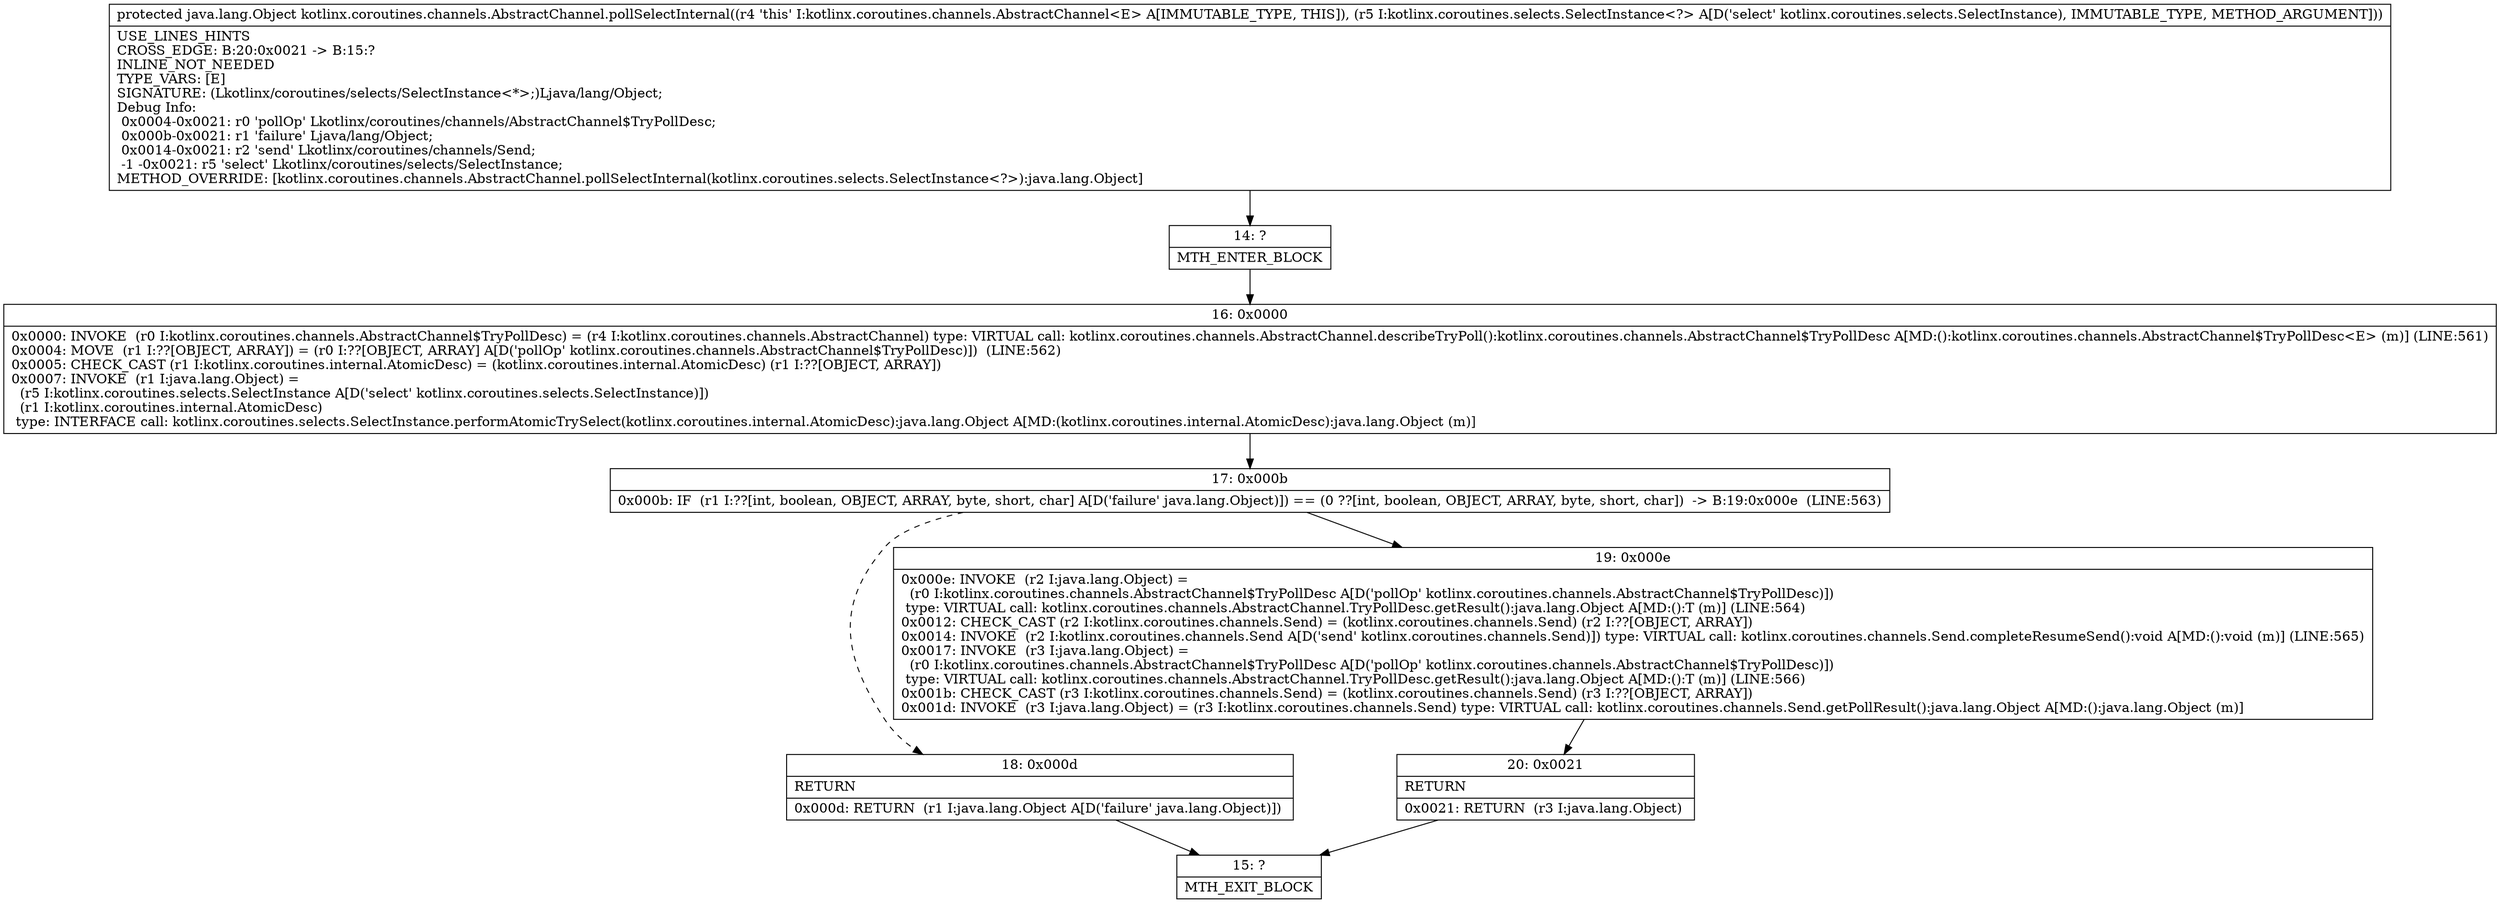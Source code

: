 digraph "CFG forkotlinx.coroutines.channels.AbstractChannel.pollSelectInternal(Lkotlinx\/coroutines\/selects\/SelectInstance;)Ljava\/lang\/Object;" {
Node_14 [shape=record,label="{14\:\ ?|MTH_ENTER_BLOCK\l}"];
Node_16 [shape=record,label="{16\:\ 0x0000|0x0000: INVOKE  (r0 I:kotlinx.coroutines.channels.AbstractChannel$TryPollDesc) = (r4 I:kotlinx.coroutines.channels.AbstractChannel) type: VIRTUAL call: kotlinx.coroutines.channels.AbstractChannel.describeTryPoll():kotlinx.coroutines.channels.AbstractChannel$TryPollDesc A[MD:():kotlinx.coroutines.channels.AbstractChannel$TryPollDesc\<E\> (m)] (LINE:561)\l0x0004: MOVE  (r1 I:??[OBJECT, ARRAY]) = (r0 I:??[OBJECT, ARRAY] A[D('pollOp' kotlinx.coroutines.channels.AbstractChannel$TryPollDesc)])  (LINE:562)\l0x0005: CHECK_CAST (r1 I:kotlinx.coroutines.internal.AtomicDesc) = (kotlinx.coroutines.internal.AtomicDesc) (r1 I:??[OBJECT, ARRAY]) \l0x0007: INVOKE  (r1 I:java.lang.Object) = \l  (r5 I:kotlinx.coroutines.selects.SelectInstance A[D('select' kotlinx.coroutines.selects.SelectInstance)])\l  (r1 I:kotlinx.coroutines.internal.AtomicDesc)\l type: INTERFACE call: kotlinx.coroutines.selects.SelectInstance.performAtomicTrySelect(kotlinx.coroutines.internal.AtomicDesc):java.lang.Object A[MD:(kotlinx.coroutines.internal.AtomicDesc):java.lang.Object (m)]\l}"];
Node_17 [shape=record,label="{17\:\ 0x000b|0x000b: IF  (r1 I:??[int, boolean, OBJECT, ARRAY, byte, short, char] A[D('failure' java.lang.Object)]) == (0 ??[int, boolean, OBJECT, ARRAY, byte, short, char])  \-\> B:19:0x000e  (LINE:563)\l}"];
Node_18 [shape=record,label="{18\:\ 0x000d|RETURN\l|0x000d: RETURN  (r1 I:java.lang.Object A[D('failure' java.lang.Object)]) \l}"];
Node_15 [shape=record,label="{15\:\ ?|MTH_EXIT_BLOCK\l}"];
Node_19 [shape=record,label="{19\:\ 0x000e|0x000e: INVOKE  (r2 I:java.lang.Object) = \l  (r0 I:kotlinx.coroutines.channels.AbstractChannel$TryPollDesc A[D('pollOp' kotlinx.coroutines.channels.AbstractChannel$TryPollDesc)])\l type: VIRTUAL call: kotlinx.coroutines.channels.AbstractChannel.TryPollDesc.getResult():java.lang.Object A[MD:():T (m)] (LINE:564)\l0x0012: CHECK_CAST (r2 I:kotlinx.coroutines.channels.Send) = (kotlinx.coroutines.channels.Send) (r2 I:??[OBJECT, ARRAY]) \l0x0014: INVOKE  (r2 I:kotlinx.coroutines.channels.Send A[D('send' kotlinx.coroutines.channels.Send)]) type: VIRTUAL call: kotlinx.coroutines.channels.Send.completeResumeSend():void A[MD:():void (m)] (LINE:565)\l0x0017: INVOKE  (r3 I:java.lang.Object) = \l  (r0 I:kotlinx.coroutines.channels.AbstractChannel$TryPollDesc A[D('pollOp' kotlinx.coroutines.channels.AbstractChannel$TryPollDesc)])\l type: VIRTUAL call: kotlinx.coroutines.channels.AbstractChannel.TryPollDesc.getResult():java.lang.Object A[MD:():T (m)] (LINE:566)\l0x001b: CHECK_CAST (r3 I:kotlinx.coroutines.channels.Send) = (kotlinx.coroutines.channels.Send) (r3 I:??[OBJECT, ARRAY]) \l0x001d: INVOKE  (r3 I:java.lang.Object) = (r3 I:kotlinx.coroutines.channels.Send) type: VIRTUAL call: kotlinx.coroutines.channels.Send.getPollResult():java.lang.Object A[MD:():java.lang.Object (m)]\l}"];
Node_20 [shape=record,label="{20\:\ 0x0021|RETURN\l|0x0021: RETURN  (r3 I:java.lang.Object) \l}"];
MethodNode[shape=record,label="{protected java.lang.Object kotlinx.coroutines.channels.AbstractChannel.pollSelectInternal((r4 'this' I:kotlinx.coroutines.channels.AbstractChannel\<E\> A[IMMUTABLE_TYPE, THIS]), (r5 I:kotlinx.coroutines.selects.SelectInstance\<?\> A[D('select' kotlinx.coroutines.selects.SelectInstance), IMMUTABLE_TYPE, METHOD_ARGUMENT]))  | USE_LINES_HINTS\lCROSS_EDGE: B:20:0x0021 \-\> B:15:?\lINLINE_NOT_NEEDED\lTYPE_VARS: [E]\lSIGNATURE: (Lkotlinx\/coroutines\/selects\/SelectInstance\<*\>;)Ljava\/lang\/Object;\lDebug Info:\l  0x0004\-0x0021: r0 'pollOp' Lkotlinx\/coroutines\/channels\/AbstractChannel$TryPollDesc;\l  0x000b\-0x0021: r1 'failure' Ljava\/lang\/Object;\l  0x0014\-0x0021: r2 'send' Lkotlinx\/coroutines\/channels\/Send;\l  \-1 \-0x0021: r5 'select' Lkotlinx\/coroutines\/selects\/SelectInstance;\lMETHOD_OVERRIDE: [kotlinx.coroutines.channels.AbstractChannel.pollSelectInternal(kotlinx.coroutines.selects.SelectInstance\<?\>):java.lang.Object]\l}"];
MethodNode -> Node_14;Node_14 -> Node_16;
Node_16 -> Node_17;
Node_17 -> Node_18[style=dashed];
Node_17 -> Node_19;
Node_18 -> Node_15;
Node_19 -> Node_20;
Node_20 -> Node_15;
}

